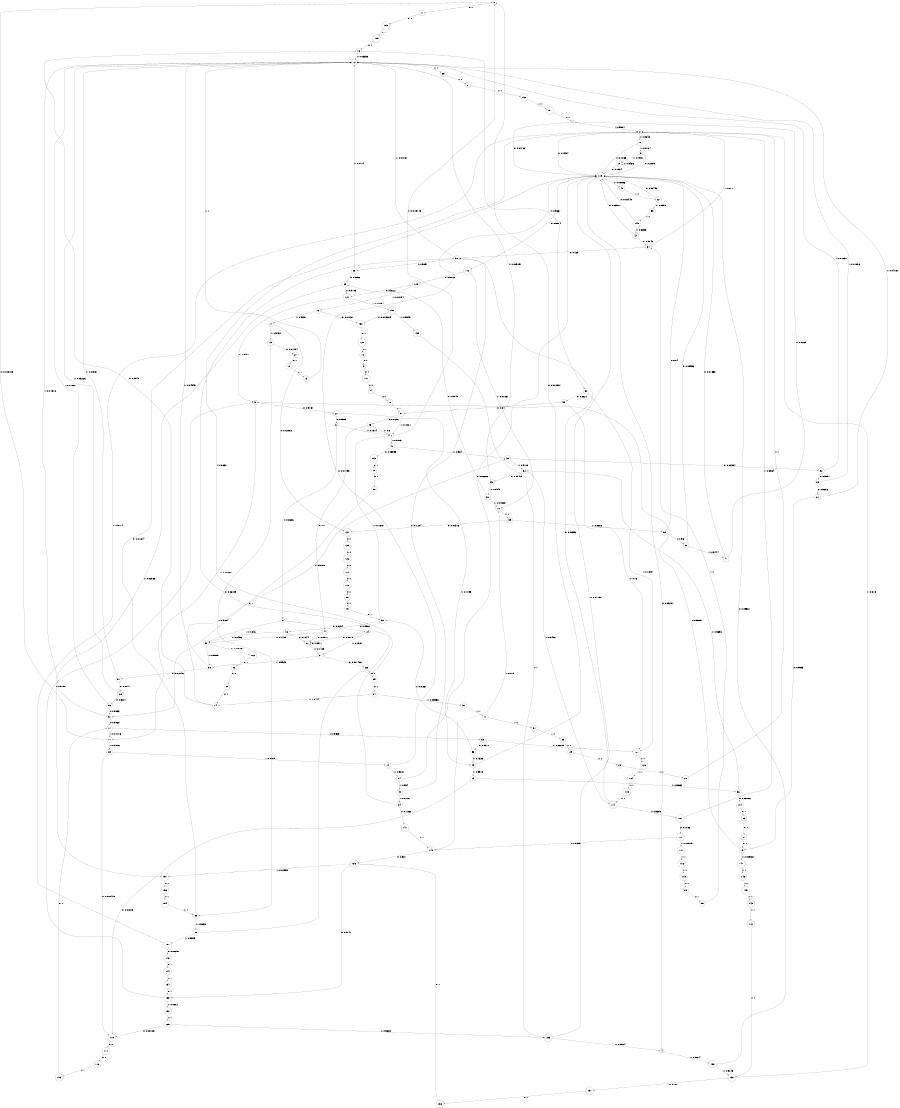digraph "ch2_face_source_L14" {
size = "6,8.5";
ratio = "fill";
node [shape = circle];
node [fontsize = 24];
edge [fontsize = 24];
0 -> 11 [label = "0: 1        "];
1 -> 0 [label = "0: 0.008743  "];
1 -> 40 [label = "1: 0.9913   "];
2 -> 119 [label = "0: 0.1354   "];
2 -> 18 [label = "1: 0.8646   "];
3 -> 107 [label = "0: 1        "];
4 -> 119 [label = "0: 0.03261  "];
4 -> 139 [label = "1: 0.9674   "];
5 -> 21 [label = "0: 0.9137   "];
5 -> 71 [label = "1: 0.08628  "];
6 -> 8 [label = "0: 0.8686   "];
6 -> 1 [label = "1: 0.1314   "];
7 -> 119 [label = "0: 0.04762  "];
7 -> 2 [label = "1: 0.9524   "];
8 -> 24 [label = "0: 0.8154   "];
8 -> 50 [label = "1: 0.1846   "];
9 -> 119 [label = "0: 0.2009   "];
9 -> 19 [label = "1: 0.7991   "];
10 -> 3 [label = "0: 1        "];
11 -> 109 [label = "0: 1        "];
12 -> 73 [label = "0: 1        "];
13 -> 27 [label = "0: 0.01064  "];
13 -> 53 [label = "1: 0.9894   "];
14 -> 119 [label = "0: 0.01793  "];
14 -> 54 [label = "1: 0.9821   "];
15 -> 118 [label = "0: 0.01308  "];
15 -> 36 [label = "1: 0.9869   "];
16 -> 130 [label = "0: 0.01031  "];
16 -> 17 [label = "1: 0.9897   "];
17 -> 131 [label = "0: 0.02083  "];
17 -> 13 [label = "1: 0.9792   "];
18 -> 119 [label = "0: 0.1836   "];
18 -> 9 [label = "1: 0.8164   "];
19 -> 119 [label = "0: 0.1534   "];
19 -> 19 [label = "1: 0.8466   "];
20 -> 30 [label = "0: 0.06009  "];
20 -> 150 [label = "1: 0.9399   "];
21 -> 6 [label = "0: 0.8905   "];
21 -> 49 [label = "1: 0.1095   "];
22 -> 22 [label = "0: 0.8571   "];
22 -> 31 [label = "1: 0.1429   "];
23 -> 28 [label = "1: 1        "];
24 -> 22 [label = "0: 0.8079   "];
24 -> 31 [label = "1: 0.1921   "];
25 -> 121 [label = "0: 0.9703   "];
25 -> 157 [label = "1: 0.02965  "];
26 -> 25 [label = "0: 0.9896   "];
26 -> 72 [label = "1: 0.0104   "];
27 -> 12 [label = "0: 1        "];
28 -> 2 [label = "1: 1        "];
29 -> 23 [label = "1: 1        "];
30 -> 26 [label = "0: 0.9897   "];
30 -> 72 [label = "1: 0.01031  "];
31 -> 66 [label = "0: 0.007466  "];
31 -> 38 [label = "1: 0.9925   "];
32 -> 93 [label = "0: 0.05479  "];
32 -> 114 [label = "1: 0.9452   "];
33 -> 29 [label = "1: 1        "];
34 -> 30 [label = "0: 0.129    "];
34 -> 2 [label = "1: 0.871    "];
35 -> 92 [label = "0: 0.02924  "];
35 -> 32 [label = "1: 0.9708   "];
36 -> 104 [label = "0: 0.03066  "];
36 -> 32 [label = "1: 0.9693   "];
37 -> 33 [label = "1: 1        "];
38 -> 91 [label = "0: 0.02146  "];
38 -> 35 [label = "1: 0.9785   "];
39 -> 131 [label = "0: 0.01316  "];
39 -> 60 [label = "1: 0.9868   "];
40 -> 103 [label = "0: 0.03599  "];
40 -> 35 [label = "1: 0.964    "];
41 -> 37 [label = "1: 1        "];
42 -> 119 [label = "0: 0.03571  "];
42 -> 34 [label = "1: 0.9643   "];
43 -> 30 [label = "0: 0.1284   "];
43 -> 94 [label = "1: 0.8716   "];
44 -> 22 [label = "0: 0.8571   "];
44 -> 50 [label = "1: 0.1429   "];
45 -> 44 [label = "0: 0.7      "];
45 -> 1 [label = "1: 0.3      "];
46 -> 22 [label = "0: 0.7544   "];
46 -> 50 [label = "1: 0.2456   "];
47 -> 119 [label = "0: 0.07353  "];
47 -> 7 [label = "1: 0.9265   "];
48 -> 67 [label = "1: 1        "];
49 -> 0 [label = "0: 0.002387  "];
49 -> 15 [label = "1: 0.9976   "];
50 -> 102 [label = "0: 0.009091  "];
50 -> 38 [label = "1: 0.9909   "];
51 -> 41 [label = "1: 1        "];
52 -> 119 [label = "0: 0.05556  "];
52 -> 47 [label = "1: 0.9444   "];
53 -> 119 [label = "0: 0.01674  "];
53 -> 20 [label = "1: 0.9833   "];
54 -> 119 [label = "0: 0.06602  "];
54 -> 43 [label = "1: 0.934    "];
55 -> 57 [label = "0: 0.84     "];
55 -> 127 [label = "1: 0.16     "];
56 -> 58 [label = "0: 0.8667   "];
56 -> 49 [label = "1: 0.1333   "];
57 -> 45 [label = "0: 0.8696   "];
57 -> 1 [label = "1: 0.1304   "];
58 -> 46 [label = "0: 0.8382   "];
58 -> 1 [label = "1: 0.1618   "];
59 -> 149 [label = "1: 1        "];
60 -> 119 [label = "0: 0.04     "];
60 -> 52 [label = "1: 0.96     "];
61 -> 152 [label = "1: 1        "];
62 -> 55 [label = "0: 0.8621   "];
62 -> 127 [label = "1: 0.1379   "];
63 -> 56 [label = "0: 0.9371   "];
63 -> 127 [label = "1: 0.06289  "];
64 -> 74 [label = "0: 0.9444   "];
64 -> 51 [label = "1: 0.05556  "];
65 -> 64 [label = "0: 1        "];
66 -> 65 [label = "0: 1        "];
67 -> 119 [label = "0: 0.06452  "];
67 -> 59 [label = "1: 0.9355   "];
68 -> 118 [label = "0: 0.008475  "];
68 -> 14 [label = "1: 0.9915   "];
69 -> 61 [label = "1: 1        "];
70 -> 39 [label = "1: 1        "];
71 -> 0 [label = "0: 0.008403  "];
71 -> 68 [label = "1: 0.9916   "];
72 -> 69 [label = "1: 1        "];
73 -> 72 [label = "1: 1        "];
74 -> 76 [label = "0: 0.9545   "];
74 -> 72 [label = "1: 0.04545  "];
75 -> 5 [label = "0: 0.9905   "];
75 -> 147 [label = "1: 0.009524  "];
76 -> 62 [label = "0: 0.9667   "];
76 -> 72 [label = "1: 0.03333  "];
77 -> 63 [label = "0: 0.9529   "];
77 -> 71 [label = "1: 0.04706  "];
78 -> 57 [label = "0: 1        "];
79 -> 58 [label = "0: 1        "];
80 -> 74 [label = "0: 1        "];
81 -> 75 [label = "0: 1        "];
82 -> 80 [label = "0: 1        "];
83 -> 81 [label = "0: 1        "];
84 -> 78 [label = "0: 1        "];
85 -> 79 [label = "0: 1        "];
86 -> 97 [label = "0: 0.9833   "];
86 -> 72 [label = "1: 0.01667  "];
87 -> 75 [label = "0: 0.9583   "];
87 -> 72 [label = "1: 0.04167  "];
88 -> 86 [label = "0: 0.9677   "];
88 -> 72 [label = "1: 0.03226  "];
89 -> 87 [label = "0: 0.9896   "];
89 -> 72 [label = "1: 0.01036  "];
90 -> 25 [label = "0: 0.9848   "];
90 -> 70 [label = "1: 0.01523  "];
91 -> 88 [label = "0: 0.9841   "];
91 -> 72 [label = "1: 0.01587  "];
92 -> 89 [label = "0: 0.9897   "];
92 -> 72 [label = "1: 0.01031  "];
93 -> 90 [label = "0: 0.9949   "];
93 -> 72 [label = "1: 0.005051  "];
94 -> 141 [label = "0: 0.1368   "];
94 -> 2 [label = "1: 0.8632   "];
95 -> 34 [label = "1: 1        "];
96 -> 95 [label = "1: 1        "];
97 -> 77 [label = "0: 0.9868   "];
97 -> 72 [label = "1: 0.01316  "];
98 -> 97 [label = "0: 1        "];
99 -> 98 [label = "0: 1        "];
100 -> 140 [label = "0: 0.9909   "];
100 -> 117 [label = "1: 0.009091  "];
101 -> 100 [label = "0: 0.1036   "];
101 -> 2 [label = "1: 0.8964   "];
102 -> 82 [label = "0: 1        "];
103 -> 99 [label = "0: 1        "];
104 -> 83 [label = "0: 1        "];
105 -> 76 [label = "0: 1        "];
106 -> 77 [label = "0: 1        "];
107 -> 84 [label = "0: 1        "];
108 -> 85 [label = "0: 1        "];
109 -> 105 [label = "0: 1        "];
110 -> 106 [label = "0: 1        "];
111 -> 110 [label = "0: 1        "];
112 -> 123 [label = "0: 0.9813   "];
112 -> 70 [label = "1: 0.01867  "];
113 -> 96 [label = "1: 1        "];
114 -> 30 [label = "0: 0.06952  "];
114 -> 101 [label = "1: 0.9305   "];
115 -> 114 [label = "1: 1        "];
116 -> 113 [label = "1: 1        "];
117 -> 116 [label = "1: 1        "];
118 -> 111 [label = "0: 1        "];
119 -> 112 [label = "0: 0.9914   "];
119 -> 48 [label = "1: 0.00856  "];
120 -> 108 [label = "0: 1        "];
121 -> 5 [label = "0: 0.9491   "];
121 -> 158 [label = "1: 0.05091  "];
122 -> 120 [label = "0: 1        "];
123 -> 121 [label = "0: 0.9721   "];
123 -> 16 [label = "1: 0.02794  "];
124 -> 115 [label = "1: 1        "];
125 -> 118 [label = "0: 0.03125  "];
125 -> 153 [label = "1: 0.9688   "];
126 -> 124 [label = "1: 1        "];
127 -> 126 [label = "1: 1        "];
128 -> 10 [label = "0: 1        "];
129 -> 122 [label = "0: 1        "];
130 -> 128 [label = "0: 1        "];
131 -> 129 [label = "0: 1        "];
132 -> 125 [label = "1: 1        "];
133 -> 5 [label = "0: 0.9198   "];
133 -> 132 [label = "1: 0.0802   "];
134 -> 133 [label = "0: 1        "];
135 -> 133 [label = "0: 0.9741   "];
135 -> 157 [label = "1: 0.02593  "];
136 -> 135 [label = "0: 1        "];
137 -> 136 [label = "0: 1        "];
138 -> 137 [label = "0: 0.187    "];
138 -> 2 [label = "1: 0.813    "];
139 -> 119 [label = "0: 0.09567  "];
139 -> 138 [label = "1: 0.9043   "];
140 -> 135 [label = "0: 0.981    "];
140 -> 70 [label = "1: 0.019    "];
141 -> 140 [label = "0: 1        "];
142 -> 138 [label = "1: 1        "];
143 -> 142 [label = "1: 1        "];
144 -> 134 [label = "0: 1        "];
145 -> 143 [label = "1: 1        "];
146 -> 145 [label = "1: 1        "];
147 -> 146 [label = "1: 1        "];
148 -> 144 [label = "0: 1        "];
149 -> 119 [label = "0: 0.03448  "];
149 -> 42 [label = "1: 0.9655   "];
150 -> 148 [label = "0: 0.08257  "];
150 -> 2 [label = "1: 0.9174   "];
151 -> 7 [label = "1: 1        "];
152 -> 151 [label = "1: 1        "];
153 -> 119 [label = "0: 0.01758  "];
153 -> 4 [label = "1: 0.9824   "];
154 -> 53 [label = "1: 1        "];
155 -> 153 [label = "1: 1        "];
156 -> 154 [label = "1: 1        "];
157 -> 156 [label = "1: 1        "];
158 -> 130 [label = "0: 0.005089  "];
158 -> 155 [label = "1: 0.9949   "];
}